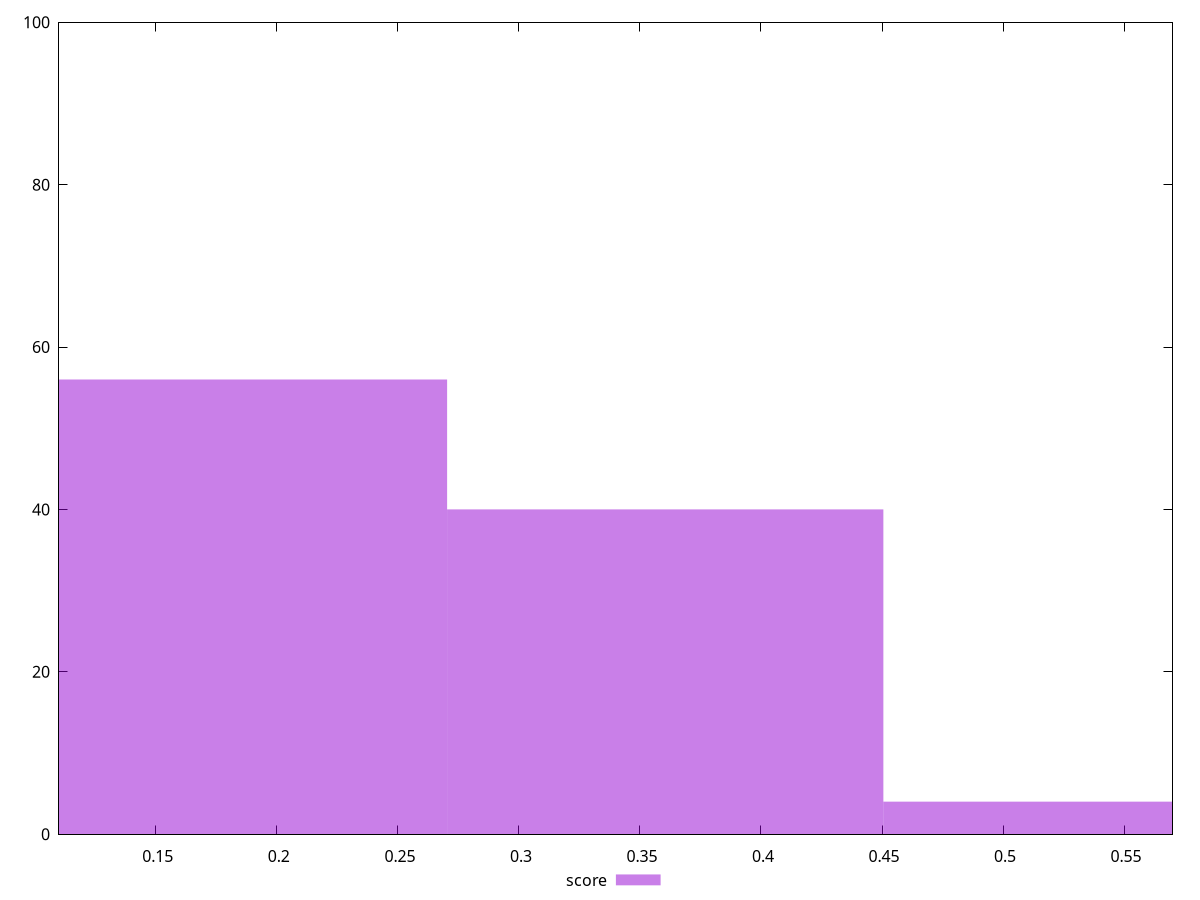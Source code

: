 reset

$score <<EOF
0.5406658426464603 4
0.1802219475488201 56
0.3604438950976402 40
EOF

set key outside below
set boxwidth 0.1802219475488201
set xrange [0.11:0.57]
set yrange [0:100]
set trange [0:100]
set style fill transparent solid 0.5 noborder
set terminal svg size 640, 490 enhanced background rgb 'white'
set output "report/report_00029_2021-02-24T13-36-40.390Z/mainthread-work-breakdown/samples/astro/score/histogram.svg"

plot $score title "score" with boxes

reset
